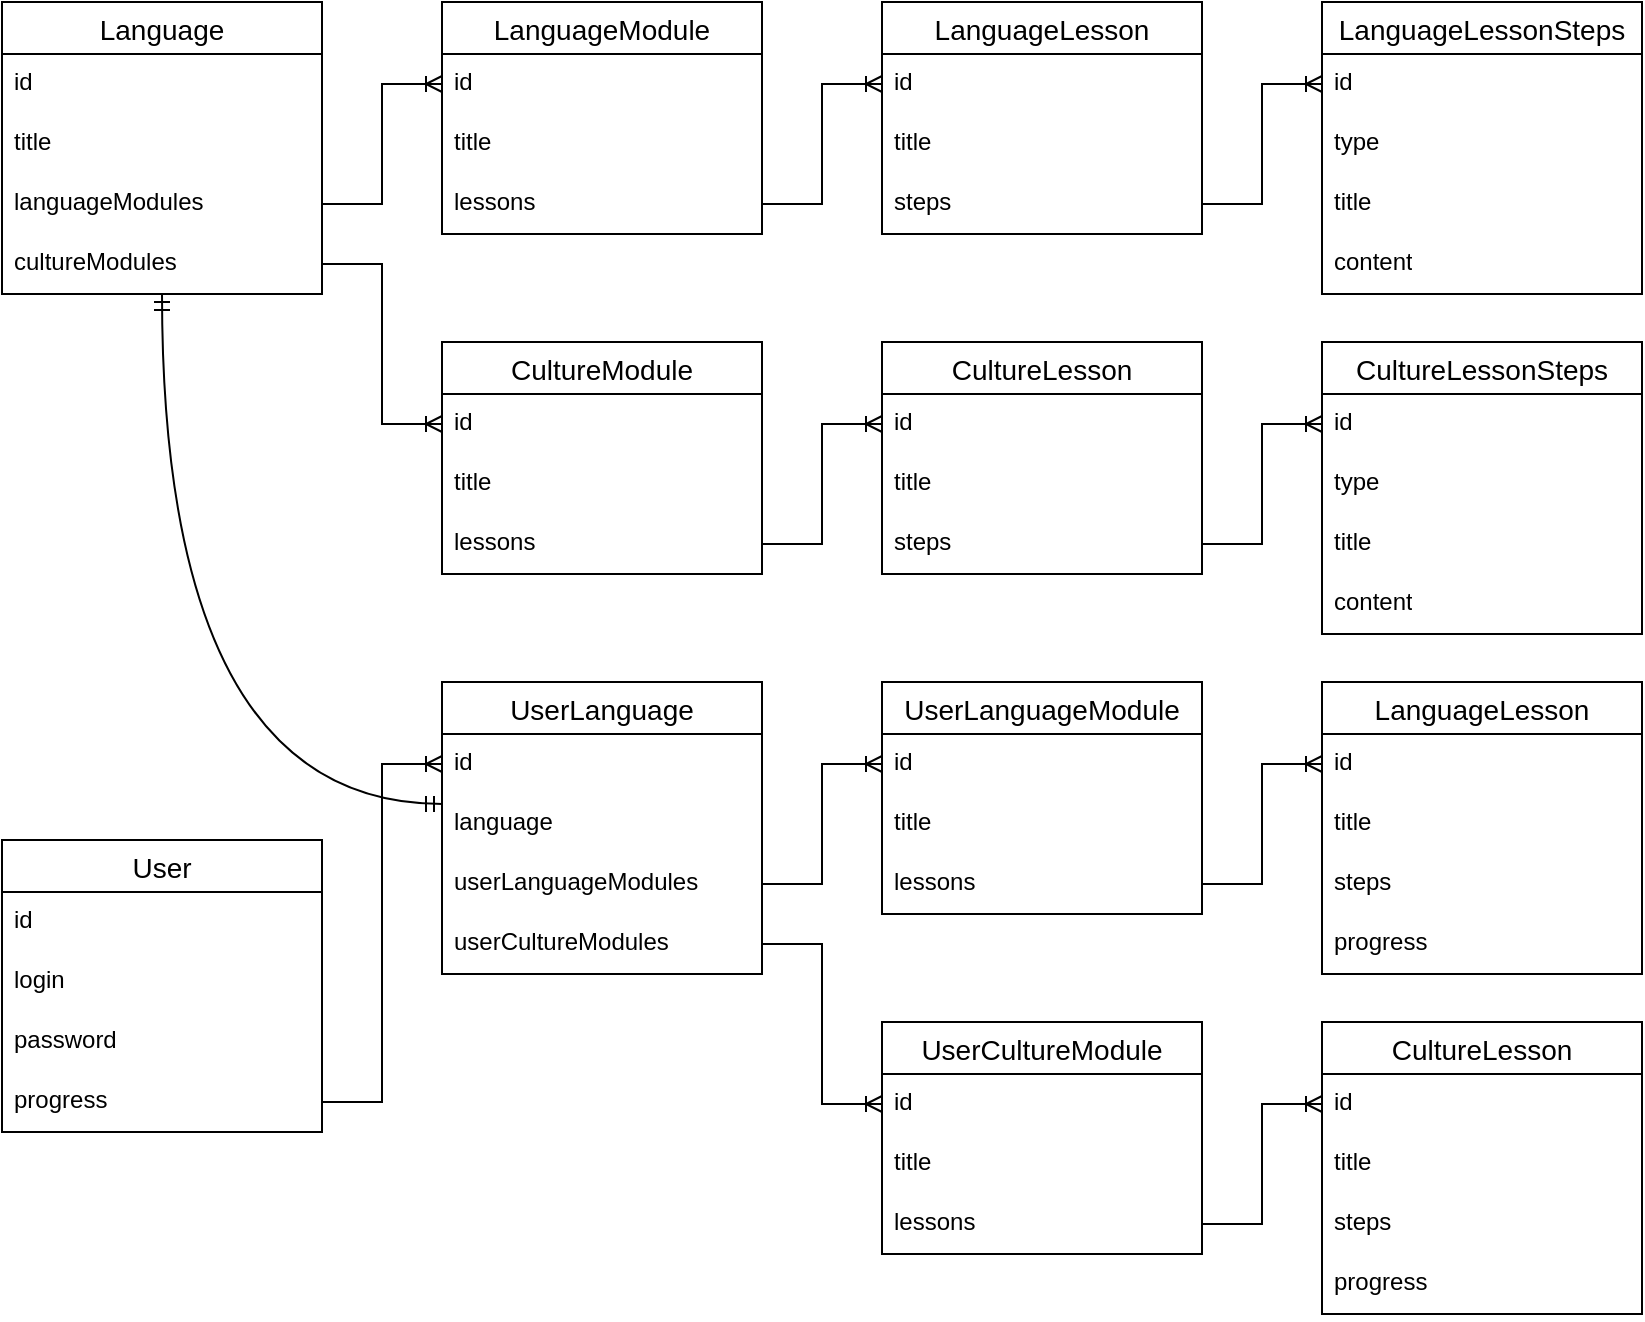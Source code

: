 <mxfile version="21.1.5" type="device">
  <diagram name="Страница 1" id="4KraDRWOFnSa3W_Aol4f">
    <mxGraphModel dx="932" dy="878" grid="1" gridSize="10" guides="1" tooltips="1" connect="1" arrows="1" fold="1" page="1" pageScale="1" pageWidth="827" pageHeight="1169" math="0" shadow="0">
      <root>
        <mxCell id="0" />
        <mxCell id="1" parent="0" />
        <mxCell id="pslihVfliFJKINMqLFRS-1" value="LanguageModule" style="swimlane;fontStyle=0;childLayout=stackLayout;horizontal=1;startSize=26;horizontalStack=0;resizeParent=1;resizeParentMax=0;resizeLast=0;collapsible=1;marginBottom=0;align=center;fontSize=14;" vertex="1" parent="1">
          <mxGeometry x="240" y="20" width="160" height="116" as="geometry" />
        </mxCell>
        <mxCell id="pslihVfliFJKINMqLFRS-2" value="id" style="text;strokeColor=none;fillColor=none;spacingLeft=4;spacingRight=4;overflow=hidden;rotatable=0;points=[[0,0.5],[1,0.5]];portConstraint=eastwest;fontSize=12;whiteSpace=wrap;html=1;" vertex="1" parent="pslihVfliFJKINMqLFRS-1">
          <mxGeometry y="26" width="160" height="30" as="geometry" />
        </mxCell>
        <mxCell id="pslihVfliFJKINMqLFRS-3" value="title" style="text;strokeColor=none;fillColor=none;spacingLeft=4;spacingRight=4;overflow=hidden;rotatable=0;points=[[0,0.5],[1,0.5]];portConstraint=eastwest;fontSize=12;whiteSpace=wrap;html=1;" vertex="1" parent="pslihVfliFJKINMqLFRS-1">
          <mxGeometry y="56" width="160" height="30" as="geometry" />
        </mxCell>
        <mxCell id="pslihVfliFJKINMqLFRS-4" value="lessons" style="text;strokeColor=none;fillColor=none;spacingLeft=4;spacingRight=4;overflow=hidden;rotatable=0;points=[[0,0.5],[1,0.5]];portConstraint=eastwest;fontSize=12;whiteSpace=wrap;html=1;" vertex="1" parent="pslihVfliFJKINMqLFRS-1">
          <mxGeometry y="86" width="160" height="30" as="geometry" />
        </mxCell>
        <mxCell id="pslihVfliFJKINMqLFRS-5" value="LanguageLesson" style="swimlane;fontStyle=0;childLayout=stackLayout;horizontal=1;startSize=26;horizontalStack=0;resizeParent=1;resizeParentMax=0;resizeLast=0;collapsible=1;marginBottom=0;align=center;fontSize=14;" vertex="1" parent="1">
          <mxGeometry x="460" y="20" width="160" height="116" as="geometry" />
        </mxCell>
        <mxCell id="pslihVfliFJKINMqLFRS-6" value="id" style="text;strokeColor=none;fillColor=none;spacingLeft=4;spacingRight=4;overflow=hidden;rotatable=0;points=[[0,0.5],[1,0.5]];portConstraint=eastwest;fontSize=12;whiteSpace=wrap;html=1;" vertex="1" parent="pslihVfliFJKINMqLFRS-5">
          <mxGeometry y="26" width="160" height="30" as="geometry" />
        </mxCell>
        <mxCell id="pslihVfliFJKINMqLFRS-7" value="title" style="text;strokeColor=none;fillColor=none;spacingLeft=4;spacingRight=4;overflow=hidden;rotatable=0;points=[[0,0.5],[1,0.5]];portConstraint=eastwest;fontSize=12;whiteSpace=wrap;html=1;" vertex="1" parent="pslihVfliFJKINMqLFRS-5">
          <mxGeometry y="56" width="160" height="30" as="geometry" />
        </mxCell>
        <mxCell id="pslihVfliFJKINMqLFRS-9" value="steps" style="text;strokeColor=none;fillColor=none;spacingLeft=4;spacingRight=4;overflow=hidden;rotatable=0;points=[[0,0.5],[1,0.5]];portConstraint=eastwest;fontSize=12;whiteSpace=wrap;html=1;" vertex="1" parent="pslihVfliFJKINMqLFRS-5">
          <mxGeometry y="86" width="160" height="30" as="geometry" />
        </mxCell>
        <mxCell id="pslihVfliFJKINMqLFRS-10" value="" style="edgeStyle=entityRelationEdgeStyle;fontSize=12;html=1;endArrow=ERoneToMany;rounded=0;" edge="1" parent="1" source="pslihVfliFJKINMqLFRS-4" target="pslihVfliFJKINMqLFRS-6">
          <mxGeometry width="100" height="100" relative="1" as="geometry">
            <mxPoint x="560" y="410" as="sourcePoint" />
            <mxPoint x="660" y="310" as="targetPoint" />
          </mxGeometry>
        </mxCell>
        <mxCell id="pslihVfliFJKINMqLFRS-11" value="Language" style="swimlane;fontStyle=0;childLayout=stackLayout;horizontal=1;startSize=26;horizontalStack=0;resizeParent=1;resizeParentMax=0;resizeLast=0;collapsible=1;marginBottom=0;align=center;fontSize=14;" vertex="1" parent="1">
          <mxGeometry x="20" y="20" width="160" height="146" as="geometry" />
        </mxCell>
        <mxCell id="pslihVfliFJKINMqLFRS-12" value="id" style="text;strokeColor=none;fillColor=none;spacingLeft=4;spacingRight=4;overflow=hidden;rotatable=0;points=[[0,0.5],[1,0.5]];portConstraint=eastwest;fontSize=12;whiteSpace=wrap;html=1;" vertex="1" parent="pslihVfliFJKINMqLFRS-11">
          <mxGeometry y="26" width="160" height="30" as="geometry" />
        </mxCell>
        <mxCell id="pslihVfliFJKINMqLFRS-13" value="title" style="text;strokeColor=none;fillColor=none;spacingLeft=4;spacingRight=4;overflow=hidden;rotatable=0;points=[[0,0.5],[1,0.5]];portConstraint=eastwest;fontSize=12;whiteSpace=wrap;html=1;" vertex="1" parent="pslihVfliFJKINMqLFRS-11">
          <mxGeometry y="56" width="160" height="30" as="geometry" />
        </mxCell>
        <mxCell id="pslihVfliFJKINMqLFRS-14" value="languageModules" style="text;strokeColor=none;fillColor=none;spacingLeft=4;spacingRight=4;overflow=hidden;rotatable=0;points=[[0,0.5],[1,0.5]];portConstraint=eastwest;fontSize=12;whiteSpace=wrap;html=1;" vertex="1" parent="pslihVfliFJKINMqLFRS-11">
          <mxGeometry y="86" width="160" height="30" as="geometry" />
        </mxCell>
        <mxCell id="pslihVfliFJKINMqLFRS-15" value="cultureModules" style="text;strokeColor=none;fillColor=none;spacingLeft=4;spacingRight=4;overflow=hidden;rotatable=0;points=[[0,0.5],[1,0.5]];portConstraint=eastwest;fontSize=12;whiteSpace=wrap;html=1;" vertex="1" parent="pslihVfliFJKINMqLFRS-11">
          <mxGeometry y="116" width="160" height="30" as="geometry" />
        </mxCell>
        <mxCell id="pslihVfliFJKINMqLFRS-16" value="" style="edgeStyle=entityRelationEdgeStyle;fontSize=12;html=1;endArrow=ERoneToMany;rounded=0;" edge="1" parent="1" source="pslihVfliFJKINMqLFRS-14" target="pslihVfliFJKINMqLFRS-2">
          <mxGeometry width="100" height="100" relative="1" as="geometry">
            <mxPoint x="320" y="410" as="sourcePoint" />
            <mxPoint x="420" y="310" as="targetPoint" />
          </mxGeometry>
        </mxCell>
        <mxCell id="pslihVfliFJKINMqLFRS-17" value="CultureModule" style="swimlane;fontStyle=0;childLayout=stackLayout;horizontal=1;startSize=26;horizontalStack=0;resizeParent=1;resizeParentMax=0;resizeLast=0;collapsible=1;marginBottom=0;align=center;fontSize=14;" vertex="1" parent="1">
          <mxGeometry x="240" y="190" width="160" height="116" as="geometry" />
        </mxCell>
        <mxCell id="pslihVfliFJKINMqLFRS-18" value="id" style="text;strokeColor=none;fillColor=none;spacingLeft=4;spacingRight=4;overflow=hidden;rotatable=0;points=[[0,0.5],[1,0.5]];portConstraint=eastwest;fontSize=12;whiteSpace=wrap;html=1;" vertex="1" parent="pslihVfliFJKINMqLFRS-17">
          <mxGeometry y="26" width="160" height="30" as="geometry" />
        </mxCell>
        <mxCell id="pslihVfliFJKINMqLFRS-19" value="title" style="text;strokeColor=none;fillColor=none;spacingLeft=4;spacingRight=4;overflow=hidden;rotatable=0;points=[[0,0.5],[1,0.5]];portConstraint=eastwest;fontSize=12;whiteSpace=wrap;html=1;" vertex="1" parent="pslihVfliFJKINMqLFRS-17">
          <mxGeometry y="56" width="160" height="30" as="geometry" />
        </mxCell>
        <mxCell id="pslihVfliFJKINMqLFRS-22" value="lessons" style="text;strokeColor=none;fillColor=none;spacingLeft=4;spacingRight=4;overflow=hidden;rotatable=0;points=[[0,0.5],[1,0.5]];portConstraint=eastwest;fontSize=12;whiteSpace=wrap;html=1;" vertex="1" parent="pslihVfliFJKINMqLFRS-17">
          <mxGeometry y="86" width="160" height="30" as="geometry" />
        </mxCell>
        <mxCell id="pslihVfliFJKINMqLFRS-21" value="" style="edgeStyle=entityRelationEdgeStyle;fontSize=12;html=1;endArrow=ERoneToMany;rounded=0;" edge="1" parent="1" source="pslihVfliFJKINMqLFRS-15" target="pslihVfliFJKINMqLFRS-18">
          <mxGeometry width="100" height="100" relative="1" as="geometry">
            <mxPoint x="320" y="410" as="sourcePoint" />
            <mxPoint x="420" y="310" as="targetPoint" />
          </mxGeometry>
        </mxCell>
        <mxCell id="pslihVfliFJKINMqLFRS-23" value="LanguageLessonSteps" style="swimlane;fontStyle=0;childLayout=stackLayout;horizontal=1;startSize=26;horizontalStack=0;resizeParent=1;resizeParentMax=0;resizeLast=0;collapsible=1;marginBottom=0;align=center;fontSize=14;" vertex="1" parent="1">
          <mxGeometry x="680" y="20" width="160" height="146" as="geometry" />
        </mxCell>
        <mxCell id="pslihVfliFJKINMqLFRS-24" value="id" style="text;strokeColor=none;fillColor=none;spacingLeft=4;spacingRight=4;overflow=hidden;rotatable=0;points=[[0,0.5],[1,0.5]];portConstraint=eastwest;fontSize=12;whiteSpace=wrap;html=1;" vertex="1" parent="pslihVfliFJKINMqLFRS-23">
          <mxGeometry y="26" width="160" height="30" as="geometry" />
        </mxCell>
        <mxCell id="pslihVfliFJKINMqLFRS-25" value="type" style="text;strokeColor=none;fillColor=none;spacingLeft=4;spacingRight=4;overflow=hidden;rotatable=0;points=[[0,0.5],[1,0.5]];portConstraint=eastwest;fontSize=12;whiteSpace=wrap;html=1;" vertex="1" parent="pslihVfliFJKINMqLFRS-23">
          <mxGeometry y="56" width="160" height="30" as="geometry" />
        </mxCell>
        <mxCell id="pslihVfliFJKINMqLFRS-26" value="title" style="text;strokeColor=none;fillColor=none;spacingLeft=4;spacingRight=4;overflow=hidden;rotatable=0;points=[[0,0.5],[1,0.5]];portConstraint=eastwest;fontSize=12;whiteSpace=wrap;html=1;" vertex="1" parent="pslihVfliFJKINMqLFRS-23">
          <mxGeometry y="86" width="160" height="30" as="geometry" />
        </mxCell>
        <mxCell id="pslihVfliFJKINMqLFRS-27" value="content" style="text;strokeColor=none;fillColor=none;spacingLeft=4;spacingRight=4;overflow=hidden;rotatable=0;points=[[0,0.5],[1,0.5]];portConstraint=eastwest;fontSize=12;whiteSpace=wrap;html=1;" vertex="1" parent="pslihVfliFJKINMqLFRS-23">
          <mxGeometry y="116" width="160" height="30" as="geometry" />
        </mxCell>
        <mxCell id="pslihVfliFJKINMqLFRS-28" value="" style="edgeStyle=entityRelationEdgeStyle;fontSize=12;html=1;endArrow=ERoneToMany;rounded=0;" edge="1" parent="1" source="pslihVfliFJKINMqLFRS-9" target="pslihVfliFJKINMqLFRS-24">
          <mxGeometry width="100" height="100" relative="1" as="geometry">
            <mxPoint x="540" y="310" as="sourcePoint" />
            <mxPoint x="640" y="210" as="targetPoint" />
          </mxGeometry>
        </mxCell>
        <mxCell id="pslihVfliFJKINMqLFRS-29" value="CultureLesson" style="swimlane;fontStyle=0;childLayout=stackLayout;horizontal=1;startSize=26;horizontalStack=0;resizeParent=1;resizeParentMax=0;resizeLast=0;collapsible=1;marginBottom=0;align=center;fontSize=14;" vertex="1" parent="1">
          <mxGeometry x="460" y="190" width="160" height="116" as="geometry" />
        </mxCell>
        <mxCell id="pslihVfliFJKINMqLFRS-30" value="id" style="text;strokeColor=none;fillColor=none;spacingLeft=4;spacingRight=4;overflow=hidden;rotatable=0;points=[[0,0.5],[1,0.5]];portConstraint=eastwest;fontSize=12;whiteSpace=wrap;html=1;" vertex="1" parent="pslihVfliFJKINMqLFRS-29">
          <mxGeometry y="26" width="160" height="30" as="geometry" />
        </mxCell>
        <mxCell id="pslihVfliFJKINMqLFRS-31" value="title" style="text;strokeColor=none;fillColor=none;spacingLeft=4;spacingRight=4;overflow=hidden;rotatable=0;points=[[0,0.5],[1,0.5]];portConstraint=eastwest;fontSize=12;whiteSpace=wrap;html=1;" vertex="1" parent="pslihVfliFJKINMqLFRS-29">
          <mxGeometry y="56" width="160" height="30" as="geometry" />
        </mxCell>
        <mxCell id="pslihVfliFJKINMqLFRS-33" value="steps" style="text;strokeColor=none;fillColor=none;spacingLeft=4;spacingRight=4;overflow=hidden;rotatable=0;points=[[0,0.5],[1,0.5]];portConstraint=eastwest;fontSize=12;whiteSpace=wrap;html=1;" vertex="1" parent="pslihVfliFJKINMqLFRS-29">
          <mxGeometry y="86" width="160" height="30" as="geometry" />
        </mxCell>
        <mxCell id="pslihVfliFJKINMqLFRS-34" value="CultureLessonSteps" style="swimlane;fontStyle=0;childLayout=stackLayout;horizontal=1;startSize=26;horizontalStack=0;resizeParent=1;resizeParentMax=0;resizeLast=0;collapsible=1;marginBottom=0;align=center;fontSize=14;" vertex="1" parent="1">
          <mxGeometry x="680" y="190" width="160" height="146" as="geometry" />
        </mxCell>
        <mxCell id="pslihVfliFJKINMqLFRS-35" value="id" style="text;strokeColor=none;fillColor=none;spacingLeft=4;spacingRight=4;overflow=hidden;rotatable=0;points=[[0,0.5],[1,0.5]];portConstraint=eastwest;fontSize=12;whiteSpace=wrap;html=1;" vertex="1" parent="pslihVfliFJKINMqLFRS-34">
          <mxGeometry y="26" width="160" height="30" as="geometry" />
        </mxCell>
        <mxCell id="pslihVfliFJKINMqLFRS-36" value="type" style="text;strokeColor=none;fillColor=none;spacingLeft=4;spacingRight=4;overflow=hidden;rotatable=0;points=[[0,0.5],[1,0.5]];portConstraint=eastwest;fontSize=12;whiteSpace=wrap;html=1;" vertex="1" parent="pslihVfliFJKINMqLFRS-34">
          <mxGeometry y="56" width="160" height="30" as="geometry" />
        </mxCell>
        <mxCell id="pslihVfliFJKINMqLFRS-37" value="title" style="text;strokeColor=none;fillColor=none;spacingLeft=4;spacingRight=4;overflow=hidden;rotatable=0;points=[[0,0.5],[1,0.5]];portConstraint=eastwest;fontSize=12;whiteSpace=wrap;html=1;" vertex="1" parent="pslihVfliFJKINMqLFRS-34">
          <mxGeometry y="86" width="160" height="30" as="geometry" />
        </mxCell>
        <mxCell id="pslihVfliFJKINMqLFRS-38" value="content" style="text;strokeColor=none;fillColor=none;spacingLeft=4;spacingRight=4;overflow=hidden;rotatable=0;points=[[0,0.5],[1,0.5]];portConstraint=eastwest;fontSize=12;whiteSpace=wrap;html=1;" vertex="1" parent="pslihVfliFJKINMqLFRS-34">
          <mxGeometry y="116" width="160" height="30" as="geometry" />
        </mxCell>
        <mxCell id="pslihVfliFJKINMqLFRS-39" value="" style="edgeStyle=entityRelationEdgeStyle;fontSize=12;html=1;endArrow=ERoneToMany;rounded=0;" edge="1" parent="1" source="pslihVfliFJKINMqLFRS-33" target="pslihVfliFJKINMqLFRS-35">
          <mxGeometry width="100" height="100" relative="1" as="geometry">
            <mxPoint x="540" y="480" as="sourcePoint" />
            <mxPoint x="640" y="380" as="targetPoint" />
          </mxGeometry>
        </mxCell>
        <mxCell id="pslihVfliFJKINMqLFRS-40" value="" style="edgeStyle=entityRelationEdgeStyle;fontSize=12;html=1;endArrow=ERoneToMany;rounded=0;" edge="1" parent="1" source="pslihVfliFJKINMqLFRS-22" target="pslihVfliFJKINMqLFRS-30">
          <mxGeometry width="100" height="100" relative="1" as="geometry">
            <mxPoint x="470" y="290" as="sourcePoint" />
            <mxPoint x="570" y="190" as="targetPoint" />
          </mxGeometry>
        </mxCell>
        <mxCell id="pslihVfliFJKINMqLFRS-42" value="User" style="swimlane;fontStyle=0;childLayout=stackLayout;horizontal=1;startSize=26;horizontalStack=0;resizeParent=1;resizeParentMax=0;resizeLast=0;collapsible=1;marginBottom=0;align=center;fontSize=14;" vertex="1" parent="1">
          <mxGeometry x="20" y="439" width="160" height="146" as="geometry" />
        </mxCell>
        <mxCell id="pslihVfliFJKINMqLFRS-43" value="id" style="text;strokeColor=none;fillColor=none;spacingLeft=4;spacingRight=4;overflow=hidden;rotatable=0;points=[[0,0.5],[1,0.5]];portConstraint=eastwest;fontSize=12;whiteSpace=wrap;html=1;" vertex="1" parent="pslihVfliFJKINMqLFRS-42">
          <mxGeometry y="26" width="160" height="30" as="geometry" />
        </mxCell>
        <mxCell id="pslihVfliFJKINMqLFRS-46" value="login" style="text;strokeColor=none;fillColor=none;spacingLeft=4;spacingRight=4;overflow=hidden;rotatable=0;points=[[0,0.5],[1,0.5]];portConstraint=eastwest;fontSize=12;whiteSpace=wrap;html=1;" vertex="1" parent="pslihVfliFJKINMqLFRS-42">
          <mxGeometry y="56" width="160" height="30" as="geometry" />
        </mxCell>
        <mxCell id="pslihVfliFJKINMqLFRS-47" value="password" style="text;strokeColor=none;fillColor=none;spacingLeft=4;spacingRight=4;overflow=hidden;rotatable=0;points=[[0,0.5],[1,0.5]];portConstraint=eastwest;fontSize=12;whiteSpace=wrap;html=1;" vertex="1" parent="pslihVfliFJKINMqLFRS-42">
          <mxGeometry y="86" width="160" height="30" as="geometry" />
        </mxCell>
        <mxCell id="pslihVfliFJKINMqLFRS-44" value="progress" style="text;strokeColor=none;fillColor=none;spacingLeft=4;spacingRight=4;overflow=hidden;rotatable=0;points=[[0,0.5],[1,0.5]];portConstraint=eastwest;fontSize=12;whiteSpace=wrap;html=1;" vertex="1" parent="pslihVfliFJKINMqLFRS-42">
          <mxGeometry y="116" width="160" height="30" as="geometry" />
        </mxCell>
        <mxCell id="pslihVfliFJKINMqLFRS-48" value="UserLanguageModule" style="swimlane;fontStyle=0;childLayout=stackLayout;horizontal=1;startSize=26;horizontalStack=0;resizeParent=1;resizeParentMax=0;resizeLast=0;collapsible=1;marginBottom=0;align=center;fontSize=14;" vertex="1" parent="1">
          <mxGeometry x="460" y="360" width="160" height="116" as="geometry" />
        </mxCell>
        <mxCell id="pslihVfliFJKINMqLFRS-49" value="id" style="text;strokeColor=none;fillColor=none;spacingLeft=4;spacingRight=4;overflow=hidden;rotatable=0;points=[[0,0.5],[1,0.5]];portConstraint=eastwest;fontSize=12;whiteSpace=wrap;html=1;" vertex="1" parent="pslihVfliFJKINMqLFRS-48">
          <mxGeometry y="26" width="160" height="30" as="geometry" />
        </mxCell>
        <mxCell id="pslihVfliFJKINMqLFRS-50" value="title" style="text;strokeColor=none;fillColor=none;spacingLeft=4;spacingRight=4;overflow=hidden;rotatable=0;points=[[0,0.5],[1,0.5]];portConstraint=eastwest;fontSize=12;whiteSpace=wrap;html=1;" vertex="1" parent="pslihVfliFJKINMqLFRS-48">
          <mxGeometry y="56" width="160" height="30" as="geometry" />
        </mxCell>
        <mxCell id="pslihVfliFJKINMqLFRS-51" value="lessons" style="text;strokeColor=none;fillColor=none;spacingLeft=4;spacingRight=4;overflow=hidden;rotatable=0;points=[[0,0.5],[1,0.5]];portConstraint=eastwest;fontSize=12;whiteSpace=wrap;html=1;" vertex="1" parent="pslihVfliFJKINMqLFRS-48">
          <mxGeometry y="86" width="160" height="30" as="geometry" />
        </mxCell>
        <mxCell id="pslihVfliFJKINMqLFRS-52" value="LanguageLesson" style="swimlane;fontStyle=0;childLayout=stackLayout;horizontal=1;startSize=26;horizontalStack=0;resizeParent=1;resizeParentMax=0;resizeLast=0;collapsible=1;marginBottom=0;align=center;fontSize=14;" vertex="1" parent="1">
          <mxGeometry x="680" y="360" width="160" height="146" as="geometry" />
        </mxCell>
        <mxCell id="pslihVfliFJKINMqLFRS-53" value="id" style="text;strokeColor=none;fillColor=none;spacingLeft=4;spacingRight=4;overflow=hidden;rotatable=0;points=[[0,0.5],[1,0.5]];portConstraint=eastwest;fontSize=12;whiteSpace=wrap;html=1;" vertex="1" parent="pslihVfliFJKINMqLFRS-52">
          <mxGeometry y="26" width="160" height="30" as="geometry" />
        </mxCell>
        <mxCell id="pslihVfliFJKINMqLFRS-54" value="title" style="text;strokeColor=none;fillColor=none;spacingLeft=4;spacingRight=4;overflow=hidden;rotatable=0;points=[[0,0.5],[1,0.5]];portConstraint=eastwest;fontSize=12;whiteSpace=wrap;html=1;" vertex="1" parent="pslihVfliFJKINMqLFRS-52">
          <mxGeometry y="56" width="160" height="30" as="geometry" />
        </mxCell>
        <mxCell id="pslihVfliFJKINMqLFRS-55" value="steps" style="text;strokeColor=none;fillColor=none;spacingLeft=4;spacingRight=4;overflow=hidden;rotatable=0;points=[[0,0.5],[1,0.5]];portConstraint=eastwest;fontSize=12;whiteSpace=wrap;html=1;" vertex="1" parent="pslihVfliFJKINMqLFRS-52">
          <mxGeometry y="86" width="160" height="30" as="geometry" />
        </mxCell>
        <mxCell id="pslihVfliFJKINMqLFRS-86" value="progress" style="text;strokeColor=none;fillColor=none;spacingLeft=4;spacingRight=4;overflow=hidden;rotatable=0;points=[[0,0.5],[1,0.5]];portConstraint=eastwest;fontSize=12;whiteSpace=wrap;html=1;" vertex="1" parent="pslihVfliFJKINMqLFRS-52">
          <mxGeometry y="116" width="160" height="30" as="geometry" />
        </mxCell>
        <mxCell id="pslihVfliFJKINMqLFRS-56" value="" style="edgeStyle=entityRelationEdgeStyle;fontSize=12;html=1;endArrow=ERoneToMany;rounded=0;" edge="1" parent="1" source="pslihVfliFJKINMqLFRS-51" target="pslihVfliFJKINMqLFRS-53">
          <mxGeometry width="100" height="100" relative="1" as="geometry">
            <mxPoint x="780" y="750" as="sourcePoint" />
            <mxPoint x="880" y="650" as="targetPoint" />
          </mxGeometry>
        </mxCell>
        <mxCell id="pslihVfliFJKINMqLFRS-57" value="UserLanguage" style="swimlane;fontStyle=0;childLayout=stackLayout;horizontal=1;startSize=26;horizontalStack=0;resizeParent=1;resizeParentMax=0;resizeLast=0;collapsible=1;marginBottom=0;align=center;fontSize=14;" vertex="1" parent="1">
          <mxGeometry x="240" y="360" width="160" height="146" as="geometry" />
        </mxCell>
        <mxCell id="pslihVfliFJKINMqLFRS-58" value="id" style="text;strokeColor=none;fillColor=none;spacingLeft=4;spacingRight=4;overflow=hidden;rotatable=0;points=[[0,0.5],[1,0.5]];portConstraint=eastwest;fontSize=12;whiteSpace=wrap;html=1;" vertex="1" parent="pslihVfliFJKINMqLFRS-57">
          <mxGeometry y="26" width="160" height="30" as="geometry" />
        </mxCell>
        <mxCell id="pslihVfliFJKINMqLFRS-59" value="language" style="text;strokeColor=none;fillColor=none;spacingLeft=4;spacingRight=4;overflow=hidden;rotatable=0;points=[[0,0.5],[1,0.5]];portConstraint=eastwest;fontSize=12;whiteSpace=wrap;html=1;" vertex="1" parent="pslihVfliFJKINMqLFRS-57">
          <mxGeometry y="56" width="160" height="30" as="geometry" />
        </mxCell>
        <mxCell id="pslihVfliFJKINMqLFRS-60" value="userLanguageModules" style="text;strokeColor=none;fillColor=none;spacingLeft=4;spacingRight=4;overflow=hidden;rotatable=0;points=[[0,0.5],[1,0.5]];portConstraint=eastwest;fontSize=12;whiteSpace=wrap;html=1;" vertex="1" parent="pslihVfliFJKINMqLFRS-57">
          <mxGeometry y="86" width="160" height="30" as="geometry" />
        </mxCell>
        <mxCell id="pslihVfliFJKINMqLFRS-61" value="userCultureModules" style="text;strokeColor=none;fillColor=none;spacingLeft=4;spacingRight=4;overflow=hidden;rotatable=0;points=[[0,0.5],[1,0.5]];portConstraint=eastwest;fontSize=12;whiteSpace=wrap;html=1;" vertex="1" parent="pslihVfliFJKINMqLFRS-57">
          <mxGeometry y="116" width="160" height="30" as="geometry" />
        </mxCell>
        <mxCell id="pslihVfliFJKINMqLFRS-62" value="" style="edgeStyle=entityRelationEdgeStyle;fontSize=12;html=1;endArrow=ERoneToMany;rounded=0;" edge="1" parent="1" source="pslihVfliFJKINMqLFRS-60" target="pslihVfliFJKINMqLFRS-49">
          <mxGeometry width="100" height="100" relative="1" as="geometry">
            <mxPoint x="540" y="750" as="sourcePoint" />
            <mxPoint x="640" y="650" as="targetPoint" />
          </mxGeometry>
        </mxCell>
        <mxCell id="pslihVfliFJKINMqLFRS-63" value="UserCultureModule" style="swimlane;fontStyle=0;childLayout=stackLayout;horizontal=1;startSize=26;horizontalStack=0;resizeParent=1;resizeParentMax=0;resizeLast=0;collapsible=1;marginBottom=0;align=center;fontSize=14;" vertex="1" parent="1">
          <mxGeometry x="460" y="530" width="160" height="116" as="geometry" />
        </mxCell>
        <mxCell id="pslihVfliFJKINMqLFRS-64" value="id" style="text;strokeColor=none;fillColor=none;spacingLeft=4;spacingRight=4;overflow=hidden;rotatable=0;points=[[0,0.5],[1,0.5]];portConstraint=eastwest;fontSize=12;whiteSpace=wrap;html=1;" vertex="1" parent="pslihVfliFJKINMqLFRS-63">
          <mxGeometry y="26" width="160" height="30" as="geometry" />
        </mxCell>
        <mxCell id="pslihVfliFJKINMqLFRS-65" value="title" style="text;strokeColor=none;fillColor=none;spacingLeft=4;spacingRight=4;overflow=hidden;rotatable=0;points=[[0,0.5],[1,0.5]];portConstraint=eastwest;fontSize=12;whiteSpace=wrap;html=1;" vertex="1" parent="pslihVfliFJKINMqLFRS-63">
          <mxGeometry y="56" width="160" height="30" as="geometry" />
        </mxCell>
        <mxCell id="pslihVfliFJKINMqLFRS-66" value="lessons" style="text;strokeColor=none;fillColor=none;spacingLeft=4;spacingRight=4;overflow=hidden;rotatable=0;points=[[0,0.5],[1,0.5]];portConstraint=eastwest;fontSize=12;whiteSpace=wrap;html=1;" vertex="1" parent="pslihVfliFJKINMqLFRS-63">
          <mxGeometry y="86" width="160" height="30" as="geometry" />
        </mxCell>
        <mxCell id="pslihVfliFJKINMqLFRS-67" value="" style="edgeStyle=entityRelationEdgeStyle;fontSize=12;html=1;endArrow=ERoneToMany;rounded=0;" edge="1" parent="1" source="pslihVfliFJKINMqLFRS-61" target="pslihVfliFJKINMqLFRS-64">
          <mxGeometry width="100" height="100" relative="1" as="geometry">
            <mxPoint x="540" y="750" as="sourcePoint" />
            <mxPoint x="640" y="650" as="targetPoint" />
          </mxGeometry>
        </mxCell>
        <mxCell id="pslihVfliFJKINMqLFRS-74" value="CultureLesson" style="swimlane;fontStyle=0;childLayout=stackLayout;horizontal=1;startSize=26;horizontalStack=0;resizeParent=1;resizeParentMax=0;resizeLast=0;collapsible=1;marginBottom=0;align=center;fontSize=14;" vertex="1" parent="1">
          <mxGeometry x="680" y="530" width="160" height="146" as="geometry" />
        </mxCell>
        <mxCell id="pslihVfliFJKINMqLFRS-75" value="id" style="text;strokeColor=none;fillColor=none;spacingLeft=4;spacingRight=4;overflow=hidden;rotatable=0;points=[[0,0.5],[1,0.5]];portConstraint=eastwest;fontSize=12;whiteSpace=wrap;html=1;" vertex="1" parent="pslihVfliFJKINMqLFRS-74">
          <mxGeometry y="26" width="160" height="30" as="geometry" />
        </mxCell>
        <mxCell id="pslihVfliFJKINMqLFRS-76" value="title" style="text;strokeColor=none;fillColor=none;spacingLeft=4;spacingRight=4;overflow=hidden;rotatable=0;points=[[0,0.5],[1,0.5]];portConstraint=eastwest;fontSize=12;whiteSpace=wrap;html=1;" vertex="1" parent="pslihVfliFJKINMqLFRS-74">
          <mxGeometry y="56" width="160" height="30" as="geometry" />
        </mxCell>
        <mxCell id="pslihVfliFJKINMqLFRS-77" value="steps" style="text;strokeColor=none;fillColor=none;spacingLeft=4;spacingRight=4;overflow=hidden;rotatable=0;points=[[0,0.5],[1,0.5]];portConstraint=eastwest;fontSize=12;whiteSpace=wrap;html=1;" vertex="1" parent="pslihVfliFJKINMqLFRS-74">
          <mxGeometry y="86" width="160" height="30" as="geometry" />
        </mxCell>
        <mxCell id="pslihVfliFJKINMqLFRS-87" value="progress" style="text;strokeColor=none;fillColor=none;spacingLeft=4;spacingRight=4;overflow=hidden;rotatable=0;points=[[0,0.5],[1,0.5]];portConstraint=eastwest;fontSize=12;whiteSpace=wrap;html=1;" vertex="1" parent="pslihVfliFJKINMqLFRS-74">
          <mxGeometry y="116" width="160" height="30" as="geometry" />
        </mxCell>
        <mxCell id="pslihVfliFJKINMqLFRS-84" value="" style="edgeStyle=entityRelationEdgeStyle;fontSize=12;html=1;endArrow=ERoneToMany;rounded=0;" edge="1" parent="1" source="pslihVfliFJKINMqLFRS-66" target="pslihVfliFJKINMqLFRS-75">
          <mxGeometry width="100" height="100" relative="1" as="geometry">
            <mxPoint x="690" y="630" as="sourcePoint" />
            <mxPoint x="790" y="530" as="targetPoint" />
          </mxGeometry>
        </mxCell>
        <mxCell id="pslihVfliFJKINMqLFRS-85" value="" style="edgeStyle=entityRelationEdgeStyle;fontSize=12;html=1;endArrow=ERoneToMany;rounded=0;" edge="1" parent="1" source="pslihVfliFJKINMqLFRS-44" target="pslihVfliFJKINMqLFRS-58">
          <mxGeometry width="100" height="100" relative="1" as="geometry">
            <mxPoint x="410" y="570" as="sourcePoint" />
            <mxPoint x="510" y="470" as="targetPoint" />
          </mxGeometry>
        </mxCell>
        <mxCell id="pslihVfliFJKINMqLFRS-88" value="" style="edgeStyle=entityRelationEdgeStyle;fontSize=12;html=1;endArrow=ERmandOne;startArrow=ERmandOne;rounded=0;exitX=-0.001;exitY=0.139;exitDx=0;exitDy=0;exitPerimeter=0;strokeColor=none;" edge="1" parent="1" source="pslihVfliFJKINMqLFRS-57">
          <mxGeometry width="100" height="100" relative="1" as="geometry">
            <mxPoint x="410" y="470" as="sourcePoint" />
            <mxPoint x="100" y="180" as="targetPoint" />
          </mxGeometry>
        </mxCell>
        <mxCell id="pslihVfliFJKINMqLFRS-90" value="" style="edgeStyle=orthogonalEdgeStyle;fontSize=12;html=1;endArrow=ERmandOne;startArrow=ERmandOne;rounded=0;curved=1;" edge="1" parent="1" source="pslihVfliFJKINMqLFRS-59" target="pslihVfliFJKINMqLFRS-15">
          <mxGeometry width="100" height="100" relative="1" as="geometry">
            <mxPoint x="420" y="380" as="sourcePoint" />
            <mxPoint x="520" y="280" as="targetPoint" />
            <Array as="points">
              <mxPoint x="100" y="421" />
            </Array>
          </mxGeometry>
        </mxCell>
      </root>
    </mxGraphModel>
  </diagram>
</mxfile>

